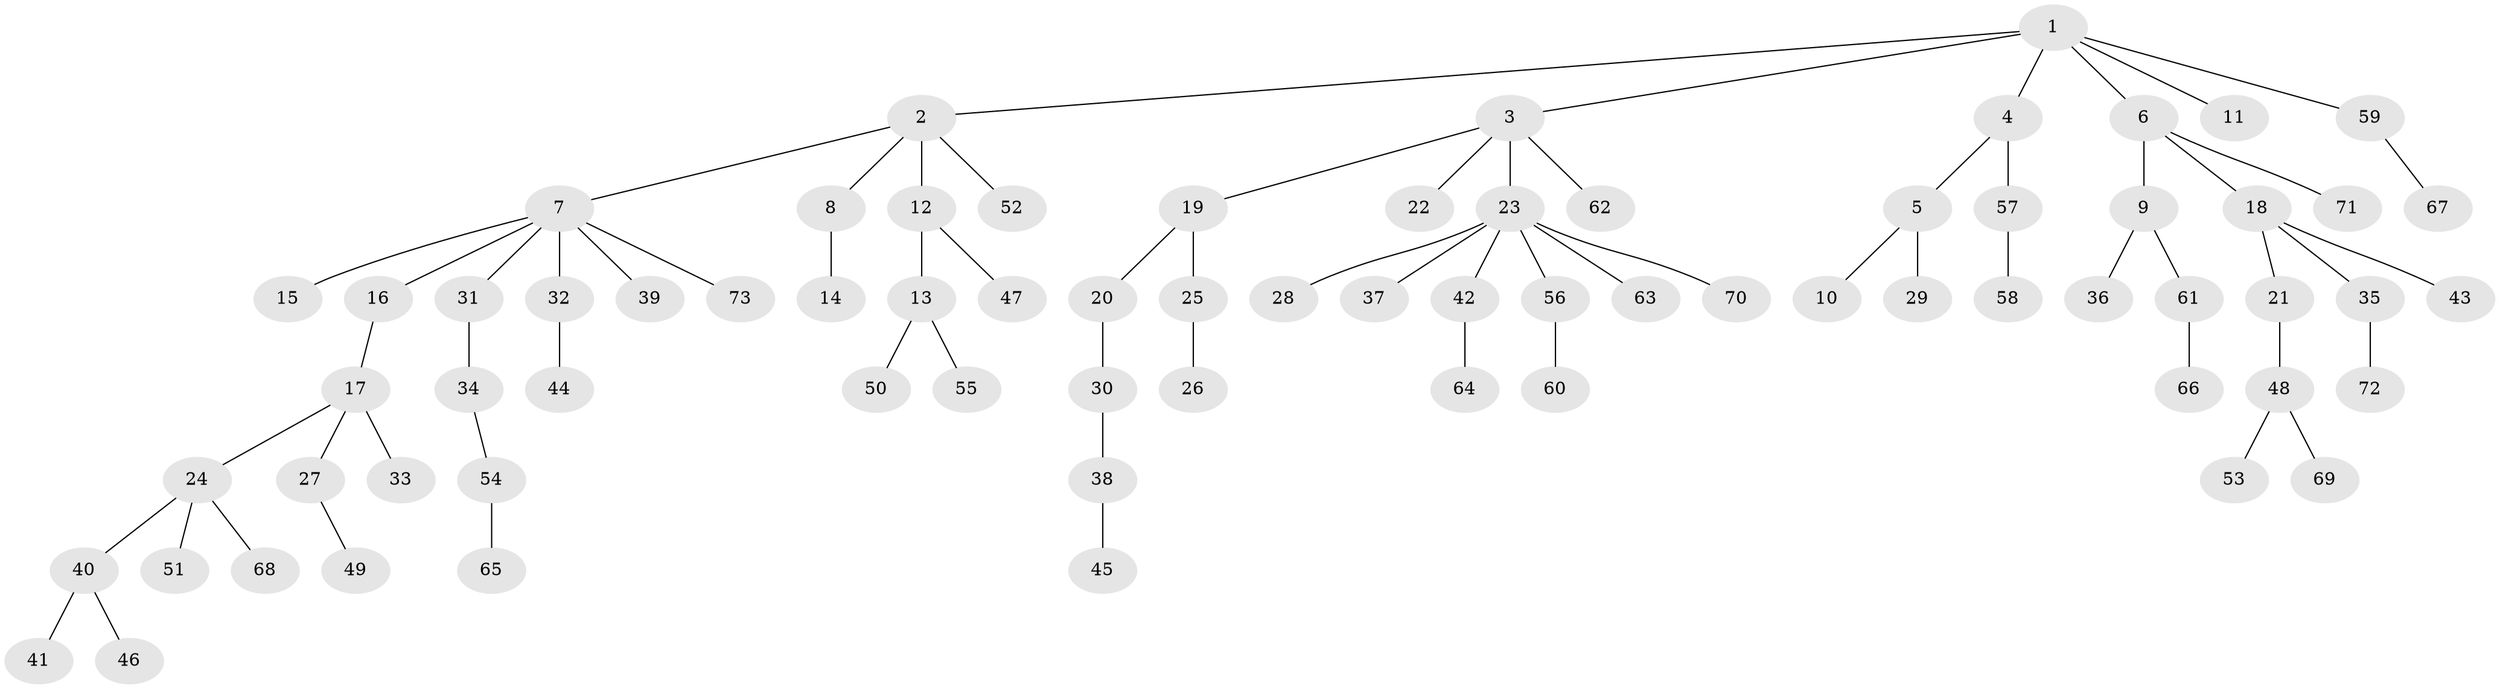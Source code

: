 // Generated by graph-tools (version 1.1) at 2025/15/03/09/25 04:15:32]
// undirected, 73 vertices, 72 edges
graph export_dot {
graph [start="1"]
  node [color=gray90,style=filled];
  1;
  2;
  3;
  4;
  5;
  6;
  7;
  8;
  9;
  10;
  11;
  12;
  13;
  14;
  15;
  16;
  17;
  18;
  19;
  20;
  21;
  22;
  23;
  24;
  25;
  26;
  27;
  28;
  29;
  30;
  31;
  32;
  33;
  34;
  35;
  36;
  37;
  38;
  39;
  40;
  41;
  42;
  43;
  44;
  45;
  46;
  47;
  48;
  49;
  50;
  51;
  52;
  53;
  54;
  55;
  56;
  57;
  58;
  59;
  60;
  61;
  62;
  63;
  64;
  65;
  66;
  67;
  68;
  69;
  70;
  71;
  72;
  73;
  1 -- 2;
  1 -- 3;
  1 -- 4;
  1 -- 6;
  1 -- 11;
  1 -- 59;
  2 -- 7;
  2 -- 8;
  2 -- 12;
  2 -- 52;
  3 -- 19;
  3 -- 22;
  3 -- 23;
  3 -- 62;
  4 -- 5;
  4 -- 57;
  5 -- 10;
  5 -- 29;
  6 -- 9;
  6 -- 18;
  6 -- 71;
  7 -- 15;
  7 -- 16;
  7 -- 31;
  7 -- 32;
  7 -- 39;
  7 -- 73;
  8 -- 14;
  9 -- 36;
  9 -- 61;
  12 -- 13;
  12 -- 47;
  13 -- 50;
  13 -- 55;
  16 -- 17;
  17 -- 24;
  17 -- 27;
  17 -- 33;
  18 -- 21;
  18 -- 35;
  18 -- 43;
  19 -- 20;
  19 -- 25;
  20 -- 30;
  21 -- 48;
  23 -- 28;
  23 -- 37;
  23 -- 42;
  23 -- 56;
  23 -- 63;
  23 -- 70;
  24 -- 40;
  24 -- 51;
  24 -- 68;
  25 -- 26;
  27 -- 49;
  30 -- 38;
  31 -- 34;
  32 -- 44;
  34 -- 54;
  35 -- 72;
  38 -- 45;
  40 -- 41;
  40 -- 46;
  42 -- 64;
  48 -- 53;
  48 -- 69;
  54 -- 65;
  56 -- 60;
  57 -- 58;
  59 -- 67;
  61 -- 66;
}
